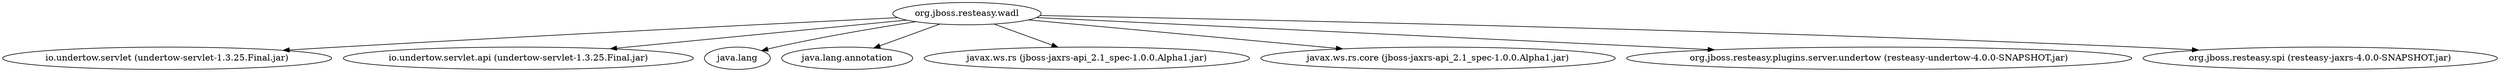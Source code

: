 digraph "classes" {
    // Path: /home/rsearls/j1/Resteasy/resteasy-wadl-undertow-connector/target/classes
   "org.jboss.resteasy.wadl"                          -> "io.undertow.servlet (undertow-servlet-1.3.25.Final.jar)";
   "org.jboss.resteasy.wadl"                          -> "io.undertow.servlet.api (undertow-servlet-1.3.25.Final.jar)";
   "org.jboss.resteasy.wadl"                          -> "java.lang";
   "org.jboss.resteasy.wadl"                          -> "java.lang.annotation";
   "org.jboss.resteasy.wadl"                          -> "javax.ws.rs (jboss-jaxrs-api_2.1_spec-1.0.0.Alpha1.jar)";
   "org.jboss.resteasy.wadl"                          -> "javax.ws.rs.core (jboss-jaxrs-api_2.1_spec-1.0.0.Alpha1.jar)";
   "org.jboss.resteasy.wadl"                          -> "org.jboss.resteasy.plugins.server.undertow (resteasy-undertow-4.0.0-SNAPSHOT.jar)";
   "org.jboss.resteasy.wadl"                          -> "org.jboss.resteasy.spi (resteasy-jaxrs-4.0.0-SNAPSHOT.jar)";
}
